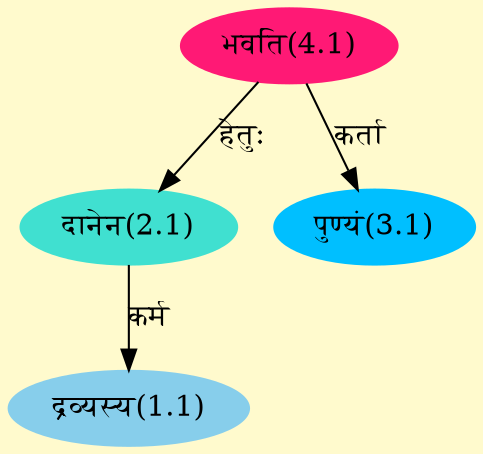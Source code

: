 digraph G{
rankdir=BT;
 compound=true;
 bgcolor="lemonchiffon1";
Node1_1 [style=filled, color="#87CEEB" label = "द्रव्यस्य(1.1)"]
Node2_1 [style=filled, color="#40E0D0" label = "दानेन(2.1)"]
Node4_1 [style=filled, color="#FF1975" label = "भवति(4.1)"]
Node3_1 [style=filled, color="#00BFFF" label = "पुण्यं(3.1)"]
/* Start of Relations section */

Node1_1 -> Node2_1 [  label="कर्म"  dir="back" ]
Node2_1 -> Node4_1 [  label="हेतुः"  dir="back" ]
Node3_1 -> Node4_1 [  label="कर्ता"  dir="back" ]
}
